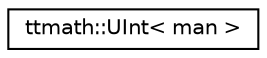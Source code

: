 digraph "Graphical Class Hierarchy"
{
 // LATEX_PDF_SIZE
  edge [fontname="Helvetica",fontsize="10",labelfontname="Helvetica",labelfontsize="10"];
  node [fontname="Helvetica",fontsize="10",shape=record];
  rankdir="LR";
  Node0 [label="ttmath::UInt\< man \>",height=0.2,width=0.4,color="black", fillcolor="white", style="filled",URL="$classttmath_1_1_u_int.html",tooltip=" "];
}
